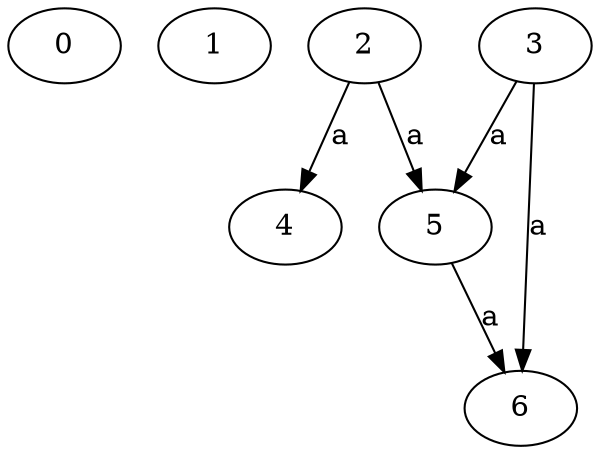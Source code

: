 strict digraph  {
0;
1;
4;
2;
5;
6;
3;
2 -> 4  [label=a];
2 -> 5  [label=a];
5 -> 6  [label=a];
3 -> 5  [label=a];
3 -> 6  [label=a];
}
